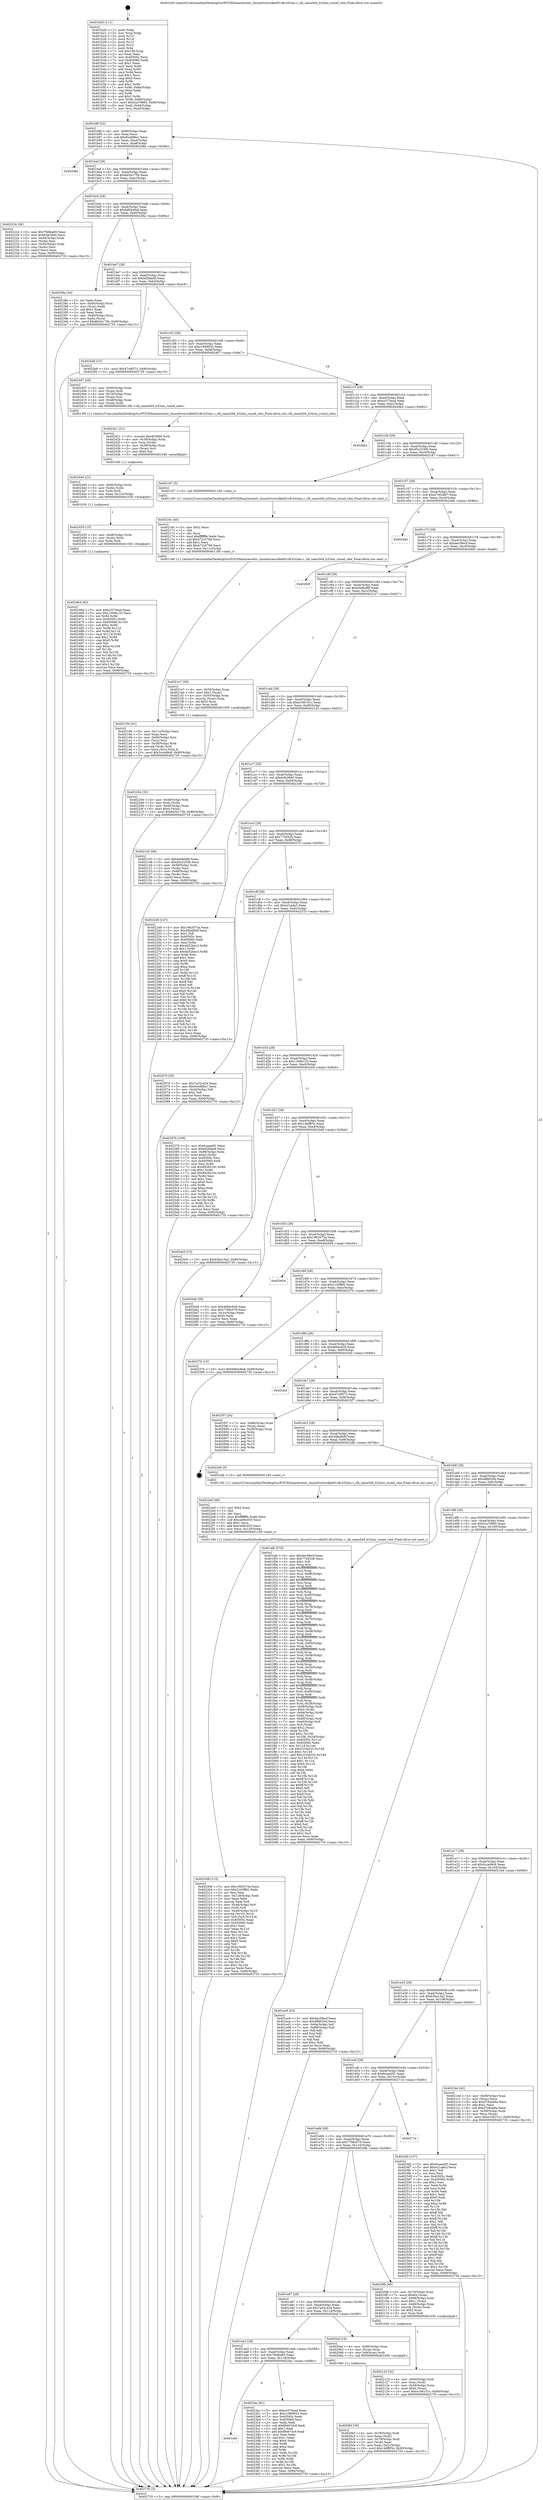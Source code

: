 digraph "0x401b20" {
  label = "0x401b20 (/mnt/c/Users/mathe/Desktop/tcc/POCII/binaries/extr_linuxdriversclkat91clk-h32mx.c_clk_sama5d4_h32mx_round_rate_Final-ollvm.out::main(0))"
  labelloc = "t"
  node[shape=record]

  Entry [label="",width=0.3,height=0.3,shape=circle,fillcolor=black,style=filled]
  "0x401b8f" [label="{
     0x401b8f [32]\l
     | [instrs]\l
     &nbsp;&nbsp;0x401b8f \<+6\>: mov -0x90(%rbp),%eax\l
     &nbsp;&nbsp;0x401b95 \<+2\>: mov %eax,%ecx\l
     &nbsp;&nbsp;0x401b97 \<+6\>: sub $0x8ced88a1,%ecx\l
     &nbsp;&nbsp;0x401b9d \<+6\>: mov %eax,-0xa4(%rbp)\l
     &nbsp;&nbsp;0x401ba3 \<+6\>: mov %ecx,-0xa8(%rbp)\l
     &nbsp;&nbsp;0x401ba9 \<+6\>: je 000000000040208e \<main+0x56e\>\l
  }"]
  "0x40208e" [label="{
     0x40208e\l
  }", style=dashed]
  "0x401baf" [label="{
     0x401baf [28]\l
     | [instrs]\l
     &nbsp;&nbsp;0x401baf \<+5\>: jmp 0000000000401bb4 \<main+0x94\>\l
     &nbsp;&nbsp;0x401bb4 \<+6\>: mov -0xa4(%rbp),%eax\l
     &nbsp;&nbsp;0x401bba \<+5\>: sub $0x8d34175b,%eax\l
     &nbsp;&nbsp;0x401bbf \<+6\>: mov %eax,-0xac(%rbp)\l
     &nbsp;&nbsp;0x401bc5 \<+6\>: je 0000000000402224 \<main+0x704\>\l
  }"]
  Exit [label="",width=0.3,height=0.3,shape=circle,fillcolor=black,style=filled,peripheries=2]
  "0x402224" [label="{
     0x402224 [36]\l
     | [instrs]\l
     &nbsp;&nbsp;0x402224 \<+5\>: mov $0x7f48ba65,%eax\l
     &nbsp;&nbsp;0x402229 \<+5\>: mov $0xfc0e3940,%ecx\l
     &nbsp;&nbsp;0x40222e \<+4\>: mov -0x40(%rbp),%rdx\l
     &nbsp;&nbsp;0x402232 \<+2\>: mov (%rdx),%esi\l
     &nbsp;&nbsp;0x402234 \<+4\>: mov -0x50(%rbp),%rdx\l
     &nbsp;&nbsp;0x402238 \<+2\>: cmp (%rdx),%esi\l
     &nbsp;&nbsp;0x40223a \<+3\>: cmovl %ecx,%eax\l
     &nbsp;&nbsp;0x40223d \<+6\>: mov %eax,-0x90(%rbp)\l
     &nbsp;&nbsp;0x402243 \<+5\>: jmp 0000000000402735 \<main+0xc15\>\l
  }"]
  "0x401bcb" [label="{
     0x401bcb [28]\l
     | [instrs]\l
     &nbsp;&nbsp;0x401bcb \<+5\>: jmp 0000000000401bd0 \<main+0xb0\>\l
     &nbsp;&nbsp;0x401bd0 \<+6\>: mov -0xa4(%rbp),%eax\l
     &nbsp;&nbsp;0x401bd6 \<+5\>: sub $0x9d64c6a8,%eax\l
     &nbsp;&nbsp;0x401bdb \<+6\>: mov %eax,-0xb0(%rbp)\l
     &nbsp;&nbsp;0x401be1 \<+6\>: je 000000000040238a \<main+0x86a\>\l
  }"]
  "0x402464" [label="{
     0x402464 [92]\l
     | [instrs]\l
     &nbsp;&nbsp;0x402464 \<+5\>: mov $0xcc575ead,%eax\l
     &nbsp;&nbsp;0x402469 \<+5\>: mov $0x1306b133,%ecx\l
     &nbsp;&nbsp;0x40246e \<+3\>: xor %r8d,%r8d\l
     &nbsp;&nbsp;0x402471 \<+8\>: mov 0x40505c,%r9d\l
     &nbsp;&nbsp;0x402479 \<+8\>: mov 0x405060,%r10d\l
     &nbsp;&nbsp;0x402481 \<+4\>: sub $0x1,%r8d\l
     &nbsp;&nbsp;0x402485 \<+3\>: mov %r9d,%r11d\l
     &nbsp;&nbsp;0x402488 \<+3\>: add %r8d,%r11d\l
     &nbsp;&nbsp;0x40248b \<+4\>: imul %r11d,%r9d\l
     &nbsp;&nbsp;0x40248f \<+4\>: and $0x1,%r9d\l
     &nbsp;&nbsp;0x402493 \<+4\>: cmp $0x0,%r9d\l
     &nbsp;&nbsp;0x402497 \<+3\>: sete %bl\l
     &nbsp;&nbsp;0x40249a \<+4\>: cmp $0xa,%r10d\l
     &nbsp;&nbsp;0x40249e \<+4\>: setl %r14b\l
     &nbsp;&nbsp;0x4024a2 \<+3\>: mov %bl,%r15b\l
     &nbsp;&nbsp;0x4024a5 \<+3\>: and %r14b,%r15b\l
     &nbsp;&nbsp;0x4024a8 \<+3\>: xor %r14b,%bl\l
     &nbsp;&nbsp;0x4024ab \<+3\>: or %bl,%r15b\l
     &nbsp;&nbsp;0x4024ae \<+4\>: test $0x1,%r15b\l
     &nbsp;&nbsp;0x4024b2 \<+3\>: cmovne %ecx,%eax\l
     &nbsp;&nbsp;0x4024b5 \<+6\>: mov %eax,-0x90(%rbp)\l
     &nbsp;&nbsp;0x4024bb \<+5\>: jmp 0000000000402735 \<main+0xc15\>\l
  }"]
  "0x40238a" [label="{
     0x40238a [34]\l
     | [instrs]\l
     &nbsp;&nbsp;0x40238a \<+2\>: xor %eax,%eax\l
     &nbsp;&nbsp;0x40238c \<+4\>: mov -0x40(%rbp),%rcx\l
     &nbsp;&nbsp;0x402390 \<+2\>: mov (%rcx),%edx\l
     &nbsp;&nbsp;0x402392 \<+3\>: sub $0x1,%eax\l
     &nbsp;&nbsp;0x402395 \<+2\>: sub %eax,%edx\l
     &nbsp;&nbsp;0x402397 \<+4\>: mov -0x40(%rbp),%rcx\l
     &nbsp;&nbsp;0x40239b \<+2\>: mov %edx,(%rcx)\l
     &nbsp;&nbsp;0x40239d \<+10\>: movl $0x8d34175b,-0x90(%rbp)\l
     &nbsp;&nbsp;0x4023a7 \<+5\>: jmp 0000000000402735 \<main+0xc15\>\l
  }"]
  "0x401be7" [label="{
     0x401be7 [28]\l
     | [instrs]\l
     &nbsp;&nbsp;0x401be7 \<+5\>: jmp 0000000000401bec \<main+0xcc\>\l
     &nbsp;&nbsp;0x401bec \<+6\>: mov -0xa4(%rbp),%eax\l
     &nbsp;&nbsp;0x401bf2 \<+5\>: sub $0xbf26abfd,%eax\l
     &nbsp;&nbsp;0x401bf7 \<+6\>: mov %eax,-0xb4(%rbp)\l
     &nbsp;&nbsp;0x401bfd \<+6\>: je 00000000004025e8 \<main+0xac8\>\l
  }"]
  "0x402455" [label="{
     0x402455 [15]\l
     | [instrs]\l
     &nbsp;&nbsp;0x402455 \<+4\>: mov -0x48(%rbp),%rdx\l
     &nbsp;&nbsp;0x402459 \<+3\>: mov (%rdx),%rdx\l
     &nbsp;&nbsp;0x40245c \<+3\>: mov %rdx,%rdi\l
     &nbsp;&nbsp;0x40245f \<+5\>: call 0000000000401030 \<free@plt\>\l
     | [calls]\l
     &nbsp;&nbsp;0x401030 \{1\} (unknown)\l
  }"]
  "0x4025e8" [label="{
     0x4025e8 [15]\l
     | [instrs]\l
     &nbsp;&nbsp;0x4025e8 \<+10\>: movl $0x47c9f373,-0x90(%rbp)\l
     &nbsp;&nbsp;0x4025f2 \<+5\>: jmp 0000000000402735 \<main+0xc15\>\l
  }"]
  "0x401c03" [label="{
     0x401c03 [28]\l
     | [instrs]\l
     &nbsp;&nbsp;0x401c03 \<+5\>: jmp 0000000000401c08 \<main+0xe8\>\l
     &nbsp;&nbsp;0x401c08 \<+6\>: mov -0xa4(%rbp),%eax\l
     &nbsp;&nbsp;0x401c0e \<+5\>: sub $0xc1899932,%eax\l
     &nbsp;&nbsp;0x401c13 \<+6\>: mov %eax,-0xb8(%rbp)\l
     &nbsp;&nbsp;0x401c19 \<+6\>: je 0000000000402407 \<main+0x8e7\>\l
  }"]
  "0x402440" [label="{
     0x402440 [21]\l
     | [instrs]\l
     &nbsp;&nbsp;0x402440 \<+4\>: mov -0x60(%rbp),%rdx\l
     &nbsp;&nbsp;0x402444 \<+3\>: mov (%rdx),%rdx\l
     &nbsp;&nbsp;0x402447 \<+3\>: mov %rdx,%rdi\l
     &nbsp;&nbsp;0x40244a \<+6\>: mov %eax,-0x124(%rbp)\l
     &nbsp;&nbsp;0x402450 \<+5\>: call 0000000000401030 \<free@plt\>\l
     | [calls]\l
     &nbsp;&nbsp;0x401030 \{1\} (unknown)\l
  }"]
  "0x402407" [label="{
     0x402407 [26]\l
     | [instrs]\l
     &nbsp;&nbsp;0x402407 \<+4\>: mov -0x60(%rbp),%rax\l
     &nbsp;&nbsp;0x40240b \<+3\>: mov (%rax),%rdi\l
     &nbsp;&nbsp;0x40240e \<+4\>: mov -0x70(%rbp),%rax\l
     &nbsp;&nbsp;0x402412 \<+3\>: mov (%rax),%rsi\l
     &nbsp;&nbsp;0x402415 \<+4\>: mov -0x48(%rbp),%rax\l
     &nbsp;&nbsp;0x402419 \<+3\>: mov (%rax),%rdx\l
     &nbsp;&nbsp;0x40241c \<+5\>: call 00000000004013f0 \<clk_sama5d4_h32mx_round_rate\>\l
     | [calls]\l
     &nbsp;&nbsp;0x4013f0 \{1\} (/mnt/c/Users/mathe/Desktop/tcc/POCII/binaries/extr_linuxdriversclkat91clk-h32mx.c_clk_sama5d4_h32mx_round_rate_Final-ollvm.out::clk_sama5d4_h32mx_round_rate)\l
  }"]
  "0x401c1f" [label="{
     0x401c1f [28]\l
     | [instrs]\l
     &nbsp;&nbsp;0x401c1f \<+5\>: jmp 0000000000401c24 \<main+0x104\>\l
     &nbsp;&nbsp;0x401c24 \<+6\>: mov -0xa4(%rbp),%eax\l
     &nbsp;&nbsp;0x401c2a \<+5\>: sub $0xcc575ead,%eax\l
     &nbsp;&nbsp;0x401c2f \<+6\>: mov %eax,-0xbc(%rbp)\l
     &nbsp;&nbsp;0x401c35 \<+6\>: je 00000000004026b2 \<main+0xb92\>\l
  }"]
  "0x402421" [label="{
     0x402421 [31]\l
     | [instrs]\l
     &nbsp;&nbsp;0x402421 \<+10\>: movabs $0x4030b6,%rdi\l
     &nbsp;&nbsp;0x40242b \<+4\>: mov -0x38(%rbp),%rdx\l
     &nbsp;&nbsp;0x40242f \<+3\>: mov %rax,(%rdx)\l
     &nbsp;&nbsp;0x402432 \<+4\>: mov -0x38(%rbp),%rax\l
     &nbsp;&nbsp;0x402436 \<+3\>: mov (%rax),%rsi\l
     &nbsp;&nbsp;0x402439 \<+2\>: mov $0x0,%al\l
     &nbsp;&nbsp;0x40243b \<+5\>: call 0000000000401040 \<printf@plt\>\l
     | [calls]\l
     &nbsp;&nbsp;0x401040 \{1\} (unknown)\l
  }"]
  "0x4026b2" [label="{
     0x4026b2\l
  }", style=dashed]
  "0x401c3b" [label="{
     0x401c3b [28]\l
     | [instrs]\l
     &nbsp;&nbsp;0x401c3b \<+5\>: jmp 0000000000401c40 \<main+0x120\>\l
     &nbsp;&nbsp;0x401c40 \<+6\>: mov -0xa4(%rbp),%eax\l
     &nbsp;&nbsp;0x401c46 \<+5\>: sub $0xd5c2230b,%eax\l
     &nbsp;&nbsp;0x401c4b \<+6\>: mov %eax,-0xc0(%rbp)\l
     &nbsp;&nbsp;0x401c51 \<+6\>: je 0000000000402167 \<main+0x647\>\l
  }"]
  "0x401ebf" [label="{
     0x401ebf\l
  }", style=dashed]
  "0x402167" [label="{
     0x402167 [5]\l
     | [instrs]\l
     &nbsp;&nbsp;0x402167 \<+5\>: call 0000000000401160 \<next_i\>\l
     | [calls]\l
     &nbsp;&nbsp;0x401160 \{1\} (/mnt/c/Users/mathe/Desktop/tcc/POCII/binaries/extr_linuxdriversclkat91clk-h32mx.c_clk_sama5d4_h32mx_round_rate_Final-ollvm.out::next_i)\l
  }"]
  "0x401c57" [label="{
     0x401c57 [28]\l
     | [instrs]\l
     &nbsp;&nbsp;0x401c57 \<+5\>: jmp 0000000000401c5c \<main+0x13c\>\l
     &nbsp;&nbsp;0x401c5c \<+6\>: mov -0xa4(%rbp),%eax\l
     &nbsp;&nbsp;0x401c62 \<+5\>: sub $0xd7c63db7,%eax\l
     &nbsp;&nbsp;0x401c67 \<+6\>: mov %eax,-0xc4(%rbp)\l
     &nbsp;&nbsp;0x401c6d \<+6\>: je 00000000004024de \<main+0x9be\>\l
  }"]
  "0x4023ac" [label="{
     0x4023ac [91]\l
     | [instrs]\l
     &nbsp;&nbsp;0x4023ac \<+5\>: mov $0xcc575ead,%eax\l
     &nbsp;&nbsp;0x4023b1 \<+5\>: mov $0xc1899932,%ecx\l
     &nbsp;&nbsp;0x4023b6 \<+7\>: mov 0x40505c,%edx\l
     &nbsp;&nbsp;0x4023bd \<+7\>: mov 0x405060,%esi\l
     &nbsp;&nbsp;0x4023c4 \<+2\>: mov %edx,%edi\l
     &nbsp;&nbsp;0x4023c6 \<+6\>: sub $0xf9497dc9,%edi\l
     &nbsp;&nbsp;0x4023cc \<+3\>: sub $0x1,%edi\l
     &nbsp;&nbsp;0x4023cf \<+6\>: add $0xf9497dc9,%edi\l
     &nbsp;&nbsp;0x4023d5 \<+3\>: imul %edi,%edx\l
     &nbsp;&nbsp;0x4023d8 \<+3\>: and $0x1,%edx\l
     &nbsp;&nbsp;0x4023db \<+3\>: cmp $0x0,%edx\l
     &nbsp;&nbsp;0x4023de \<+4\>: sete %r8b\l
     &nbsp;&nbsp;0x4023e2 \<+3\>: cmp $0xa,%esi\l
     &nbsp;&nbsp;0x4023e5 \<+4\>: setl %r9b\l
     &nbsp;&nbsp;0x4023e9 \<+3\>: mov %r8b,%r10b\l
     &nbsp;&nbsp;0x4023ec \<+3\>: and %r9b,%r10b\l
     &nbsp;&nbsp;0x4023ef \<+3\>: xor %r9b,%r8b\l
     &nbsp;&nbsp;0x4023f2 \<+3\>: or %r8b,%r10b\l
     &nbsp;&nbsp;0x4023f5 \<+4\>: test $0x1,%r10b\l
     &nbsp;&nbsp;0x4023f9 \<+3\>: cmovne %ecx,%eax\l
     &nbsp;&nbsp;0x4023fc \<+6\>: mov %eax,-0x90(%rbp)\l
     &nbsp;&nbsp;0x402402 \<+5\>: jmp 0000000000402735 \<main+0xc15\>\l
  }"]
  "0x4024de" [label="{
     0x4024de\l
  }", style=dashed]
  "0x401c73" [label="{
     0x401c73 [28]\l
     | [instrs]\l
     &nbsp;&nbsp;0x401c73 \<+5\>: jmp 0000000000401c78 \<main+0x158\>\l
     &nbsp;&nbsp;0x401c78 \<+6\>: mov -0xa4(%rbp),%eax\l
     &nbsp;&nbsp;0x401c7e \<+5\>: sub $0xdec58ecf,%eax\l
     &nbsp;&nbsp;0x401c83 \<+6\>: mov %eax,-0xc8(%rbp)\l
     &nbsp;&nbsp;0x401c89 \<+6\>: je 000000000040260f \<main+0xaef\>\l
  }"]
  "0x402308" [label="{
     0x402308 [115]\l
     | [instrs]\l
     &nbsp;&nbsp;0x402308 \<+5\>: mov $0x1962073a,%ecx\l
     &nbsp;&nbsp;0x40230d \<+5\>: mov $0x21d3ffd2,%edx\l
     &nbsp;&nbsp;0x402312 \<+2\>: xor %esi,%esi\l
     &nbsp;&nbsp;0x402314 \<+6\>: mov -0x120(%rbp),%edi\l
     &nbsp;&nbsp;0x40231a \<+3\>: imul %eax,%edi\l
     &nbsp;&nbsp;0x40231d \<+3\>: movslq %edi,%r8\l
     &nbsp;&nbsp;0x402320 \<+4\>: mov -0x48(%rbp),%r9\l
     &nbsp;&nbsp;0x402324 \<+3\>: mov (%r9),%r9\l
     &nbsp;&nbsp;0x402327 \<+4\>: mov -0x40(%rbp),%r10\l
     &nbsp;&nbsp;0x40232b \<+3\>: movslq (%r10),%r10\l
     &nbsp;&nbsp;0x40232e \<+4\>: mov %r8,(%r9,%r10,8)\l
     &nbsp;&nbsp;0x402332 \<+7\>: mov 0x40505c,%eax\l
     &nbsp;&nbsp;0x402339 \<+7\>: mov 0x405060,%edi\l
     &nbsp;&nbsp;0x402340 \<+3\>: sub $0x1,%esi\l
     &nbsp;&nbsp;0x402343 \<+3\>: mov %eax,%r11d\l
     &nbsp;&nbsp;0x402346 \<+3\>: add %esi,%r11d\l
     &nbsp;&nbsp;0x402349 \<+4\>: imul %r11d,%eax\l
     &nbsp;&nbsp;0x40234d \<+3\>: and $0x1,%eax\l
     &nbsp;&nbsp;0x402350 \<+3\>: cmp $0x0,%eax\l
     &nbsp;&nbsp;0x402353 \<+3\>: sete %bl\l
     &nbsp;&nbsp;0x402356 \<+3\>: cmp $0xa,%edi\l
     &nbsp;&nbsp;0x402359 \<+4\>: setl %r14b\l
     &nbsp;&nbsp;0x40235d \<+3\>: mov %bl,%r15b\l
     &nbsp;&nbsp;0x402360 \<+3\>: and %r14b,%r15b\l
     &nbsp;&nbsp;0x402363 \<+3\>: xor %r14b,%bl\l
     &nbsp;&nbsp;0x402366 \<+3\>: or %bl,%r15b\l
     &nbsp;&nbsp;0x402369 \<+4\>: test $0x1,%r15b\l
     &nbsp;&nbsp;0x40236d \<+3\>: cmovne %edx,%ecx\l
     &nbsp;&nbsp;0x402370 \<+6\>: mov %ecx,-0x90(%rbp)\l
     &nbsp;&nbsp;0x402376 \<+5\>: jmp 0000000000402735 \<main+0xc15\>\l
  }"]
  "0x40260f" [label="{
     0x40260f\l
  }", style=dashed]
  "0x401c8f" [label="{
     0x401c8f [28]\l
     | [instrs]\l
     &nbsp;&nbsp;0x401c8f \<+5\>: jmp 0000000000401c94 \<main+0x174\>\l
     &nbsp;&nbsp;0x401c94 \<+6\>: mov -0xa4(%rbp),%eax\l
     &nbsp;&nbsp;0x401c9a \<+5\>: sub $0xe0e8e4f9,%eax\l
     &nbsp;&nbsp;0x401c9f \<+6\>: mov %eax,-0xcc(%rbp)\l
     &nbsp;&nbsp;0x401ca5 \<+6\>: je 00000000004021e7 \<main+0x6c7\>\l
  }"]
  "0x4022e0" [label="{
     0x4022e0 [40]\l
     | [instrs]\l
     &nbsp;&nbsp;0x4022e0 \<+5\>: mov $0x2,%ecx\l
     &nbsp;&nbsp;0x4022e5 \<+1\>: cltd\l
     &nbsp;&nbsp;0x4022e6 \<+2\>: idiv %ecx\l
     &nbsp;&nbsp;0x4022e8 \<+6\>: imul $0xfffffffe,%edx,%ecx\l
     &nbsp;&nbsp;0x4022ee \<+6\>: sub $0xca06c055,%ecx\l
     &nbsp;&nbsp;0x4022f4 \<+3\>: add $0x1,%ecx\l
     &nbsp;&nbsp;0x4022f7 \<+6\>: add $0xca06c055,%ecx\l
     &nbsp;&nbsp;0x4022fd \<+6\>: mov %ecx,-0x120(%rbp)\l
     &nbsp;&nbsp;0x402303 \<+5\>: call 0000000000401160 \<next_i\>\l
     | [calls]\l
     &nbsp;&nbsp;0x401160 \{1\} (/mnt/c/Users/mathe/Desktop/tcc/POCII/binaries/extr_linuxdriversclkat91clk-h32mx.c_clk_sama5d4_h32mx_round_rate_Final-ollvm.out::next_i)\l
  }"]
  "0x4021e7" [label="{
     0x4021e7 [29]\l
     | [instrs]\l
     &nbsp;&nbsp;0x4021e7 \<+4\>: mov -0x50(%rbp),%rax\l
     &nbsp;&nbsp;0x4021eb \<+6\>: movl $0x1,(%rax)\l
     &nbsp;&nbsp;0x4021f1 \<+4\>: mov -0x50(%rbp),%rax\l
     &nbsp;&nbsp;0x4021f5 \<+3\>: movslq (%rax),%rax\l
     &nbsp;&nbsp;0x4021f8 \<+4\>: shl $0x3,%rax\l
     &nbsp;&nbsp;0x4021fc \<+3\>: mov %rax,%rdi\l
     &nbsp;&nbsp;0x4021ff \<+5\>: call 0000000000401050 \<malloc@plt\>\l
     | [calls]\l
     &nbsp;&nbsp;0x401050 \{1\} (unknown)\l
  }"]
  "0x401cab" [label="{
     0x401cab [28]\l
     | [instrs]\l
     &nbsp;&nbsp;0x401cab \<+5\>: jmp 0000000000401cb0 \<main+0x190\>\l
     &nbsp;&nbsp;0x401cb0 \<+6\>: mov -0xa4(%rbp),%eax\l
     &nbsp;&nbsp;0x401cb6 \<+5\>: sub $0xe106151c,%eax\l
     &nbsp;&nbsp;0x401cbb \<+6\>: mov %eax,-0xd0(%rbp)\l
     &nbsp;&nbsp;0x401cc1 \<+6\>: je 0000000000402143 \<main+0x623\>\l
  }"]
  "0x402204" [label="{
     0x402204 [32]\l
     | [instrs]\l
     &nbsp;&nbsp;0x402204 \<+4\>: mov -0x48(%rbp),%rdi\l
     &nbsp;&nbsp;0x402208 \<+3\>: mov %rax,(%rdi)\l
     &nbsp;&nbsp;0x40220b \<+4\>: mov -0x40(%rbp),%rax\l
     &nbsp;&nbsp;0x40220f \<+6\>: movl $0x0,(%rax)\l
     &nbsp;&nbsp;0x402215 \<+10\>: movl $0x8d34175b,-0x90(%rbp)\l
     &nbsp;&nbsp;0x40221f \<+5\>: jmp 0000000000402735 \<main+0xc15\>\l
  }"]
  "0x402143" [label="{
     0x402143 [36]\l
     | [instrs]\l
     &nbsp;&nbsp;0x402143 \<+5\>: mov $0xe0e8e4f9,%eax\l
     &nbsp;&nbsp;0x402148 \<+5\>: mov $0xd5c2230b,%ecx\l
     &nbsp;&nbsp;0x40214d \<+4\>: mov -0x58(%rbp),%rdx\l
     &nbsp;&nbsp;0x402151 \<+2\>: mov (%rdx),%esi\l
     &nbsp;&nbsp;0x402153 \<+4\>: mov -0x68(%rbp),%rdx\l
     &nbsp;&nbsp;0x402157 \<+2\>: cmp (%rdx),%esi\l
     &nbsp;&nbsp;0x402159 \<+3\>: cmovl %ecx,%eax\l
     &nbsp;&nbsp;0x40215c \<+6\>: mov %eax,-0x90(%rbp)\l
     &nbsp;&nbsp;0x402162 \<+5\>: jmp 0000000000402735 \<main+0xc15\>\l
  }"]
  "0x401cc7" [label="{
     0x401cc7 [28]\l
     | [instrs]\l
     &nbsp;&nbsp;0x401cc7 \<+5\>: jmp 0000000000401ccc \<main+0x1ac\>\l
     &nbsp;&nbsp;0x401ccc \<+6\>: mov -0xa4(%rbp),%eax\l
     &nbsp;&nbsp;0x401cd2 \<+5\>: sub $0xfc0e3940,%eax\l
     &nbsp;&nbsp;0x401cd7 \<+6\>: mov %eax,-0xd4(%rbp)\l
     &nbsp;&nbsp;0x401cdd \<+6\>: je 0000000000402248 \<main+0x728\>\l
  }"]
  "0x402194" [label="{
     0x402194 [41]\l
     | [instrs]\l
     &nbsp;&nbsp;0x402194 \<+6\>: mov -0x11c(%rbp),%ecx\l
     &nbsp;&nbsp;0x40219a \<+3\>: imul %eax,%ecx\l
     &nbsp;&nbsp;0x40219d \<+4\>: mov -0x60(%rbp),%rsi\l
     &nbsp;&nbsp;0x4021a1 \<+3\>: mov (%rsi),%rsi\l
     &nbsp;&nbsp;0x4021a4 \<+4\>: mov -0x58(%rbp),%rdi\l
     &nbsp;&nbsp;0x4021a8 \<+3\>: movslq (%rdi),%rdi\l
     &nbsp;&nbsp;0x4021ab \<+3\>: mov %ecx,(%rsi,%rdi,4)\l
     &nbsp;&nbsp;0x4021ae \<+10\>: movl $0x5cce68c8,-0x90(%rbp)\l
     &nbsp;&nbsp;0x4021b8 \<+5\>: jmp 0000000000402735 \<main+0xc15\>\l
  }"]
  "0x402248" [label="{
     0x402248 [147]\l
     | [instrs]\l
     &nbsp;&nbsp;0x402248 \<+5\>: mov $0x1962073a,%eax\l
     &nbsp;&nbsp;0x40224d \<+5\>: mov $0x49bafb5f,%ecx\l
     &nbsp;&nbsp;0x402252 \<+2\>: mov $0x1,%dl\l
     &nbsp;&nbsp;0x402254 \<+7\>: mov 0x40505c,%esi\l
     &nbsp;&nbsp;0x40225b \<+7\>: mov 0x405060,%edi\l
     &nbsp;&nbsp;0x402262 \<+3\>: mov %esi,%r8d\l
     &nbsp;&nbsp;0x402265 \<+7\>: sub $0x4d52bec3,%r8d\l
     &nbsp;&nbsp;0x40226c \<+4\>: sub $0x1,%r8d\l
     &nbsp;&nbsp;0x402270 \<+7\>: add $0x4d52bec3,%r8d\l
     &nbsp;&nbsp;0x402277 \<+4\>: imul %r8d,%esi\l
     &nbsp;&nbsp;0x40227b \<+3\>: and $0x1,%esi\l
     &nbsp;&nbsp;0x40227e \<+3\>: cmp $0x0,%esi\l
     &nbsp;&nbsp;0x402281 \<+4\>: sete %r9b\l
     &nbsp;&nbsp;0x402285 \<+3\>: cmp $0xa,%edi\l
     &nbsp;&nbsp;0x402288 \<+4\>: setl %r10b\l
     &nbsp;&nbsp;0x40228c \<+3\>: mov %r9b,%r11b\l
     &nbsp;&nbsp;0x40228f \<+4\>: xor $0xff,%r11b\l
     &nbsp;&nbsp;0x402293 \<+3\>: mov %r10b,%bl\l
     &nbsp;&nbsp;0x402296 \<+3\>: xor $0xff,%bl\l
     &nbsp;&nbsp;0x402299 \<+3\>: xor $0x0,%dl\l
     &nbsp;&nbsp;0x40229c \<+3\>: mov %r11b,%r14b\l
     &nbsp;&nbsp;0x40229f \<+4\>: and $0x0,%r14b\l
     &nbsp;&nbsp;0x4022a3 \<+3\>: and %dl,%r9b\l
     &nbsp;&nbsp;0x4022a6 \<+3\>: mov %bl,%r15b\l
     &nbsp;&nbsp;0x4022a9 \<+4\>: and $0x0,%r15b\l
     &nbsp;&nbsp;0x4022ad \<+3\>: and %dl,%r10b\l
     &nbsp;&nbsp;0x4022b0 \<+3\>: or %r9b,%r14b\l
     &nbsp;&nbsp;0x4022b3 \<+3\>: or %r10b,%r15b\l
     &nbsp;&nbsp;0x4022b6 \<+3\>: xor %r15b,%r14b\l
     &nbsp;&nbsp;0x4022b9 \<+3\>: or %bl,%r11b\l
     &nbsp;&nbsp;0x4022bc \<+4\>: xor $0xff,%r11b\l
     &nbsp;&nbsp;0x4022c0 \<+3\>: or $0x0,%dl\l
     &nbsp;&nbsp;0x4022c3 \<+3\>: and %dl,%r11b\l
     &nbsp;&nbsp;0x4022c6 \<+3\>: or %r11b,%r14b\l
     &nbsp;&nbsp;0x4022c9 \<+4\>: test $0x1,%r14b\l
     &nbsp;&nbsp;0x4022cd \<+3\>: cmovne %ecx,%eax\l
     &nbsp;&nbsp;0x4022d0 \<+6\>: mov %eax,-0x90(%rbp)\l
     &nbsp;&nbsp;0x4022d6 \<+5\>: jmp 0000000000402735 \<main+0xc15\>\l
  }"]
  "0x401ce3" [label="{
     0x401ce3 [28]\l
     | [instrs]\l
     &nbsp;&nbsp;0x401ce3 \<+5\>: jmp 0000000000401ce8 \<main+0x1c8\>\l
     &nbsp;&nbsp;0x401ce8 \<+6\>: mov -0xa4(%rbp),%eax\l
     &nbsp;&nbsp;0x401cee \<+5\>: sub $0x7726528,%eax\l
     &nbsp;&nbsp;0x401cf3 \<+6\>: mov %eax,-0xd8(%rbp)\l
     &nbsp;&nbsp;0x401cf9 \<+6\>: je 0000000000402070 \<main+0x550\>\l
  }"]
  "0x40216c" [label="{
     0x40216c [40]\l
     | [instrs]\l
     &nbsp;&nbsp;0x40216c \<+5\>: mov $0x2,%ecx\l
     &nbsp;&nbsp;0x402171 \<+1\>: cltd\l
     &nbsp;&nbsp;0x402172 \<+2\>: idiv %ecx\l
     &nbsp;&nbsp;0x402174 \<+6\>: imul $0xfffffffe,%edx,%ecx\l
     &nbsp;&nbsp;0x40217a \<+6\>: sub $0xb72c0789,%ecx\l
     &nbsp;&nbsp;0x402180 \<+3\>: add $0x1,%ecx\l
     &nbsp;&nbsp;0x402183 \<+6\>: add $0xb72c0789,%ecx\l
     &nbsp;&nbsp;0x402189 \<+6\>: mov %ecx,-0x11c(%rbp)\l
     &nbsp;&nbsp;0x40218f \<+5\>: call 0000000000401160 \<next_i\>\l
     | [calls]\l
     &nbsp;&nbsp;0x401160 \{1\} (/mnt/c/Users/mathe/Desktop/tcc/POCII/binaries/extr_linuxdriversclkat91clk-h32mx.c_clk_sama5d4_h32mx_round_rate_Final-ollvm.out::next_i)\l
  }"]
  "0x402070" [label="{
     0x402070 [30]\l
     | [instrs]\l
     &nbsp;&nbsp;0x402070 \<+5\>: mov $0x7a32c424,%eax\l
     &nbsp;&nbsp;0x402075 \<+5\>: mov $0x8ced88a1,%ecx\l
     &nbsp;&nbsp;0x40207a \<+3\>: mov -0x2d(%rbp),%dl\l
     &nbsp;&nbsp;0x40207d \<+3\>: test $0x1,%dl\l
     &nbsp;&nbsp;0x402080 \<+3\>: cmovne %ecx,%eax\l
     &nbsp;&nbsp;0x402083 \<+6\>: mov %eax,-0x90(%rbp)\l
     &nbsp;&nbsp;0x402089 \<+5\>: jmp 0000000000402735 \<main+0xc15\>\l
  }"]
  "0x401cff" [label="{
     0x401cff [28]\l
     | [instrs]\l
     &nbsp;&nbsp;0x401cff \<+5\>: jmp 0000000000401d04 \<main+0x1e4\>\l
     &nbsp;&nbsp;0x401d04 \<+6\>: mov -0xa4(%rbp),%eax\l
     &nbsp;&nbsp;0x401d0a \<+5\>: sub $0xe21ada3,%eax\l
     &nbsp;&nbsp;0x401d0f \<+6\>: mov %eax,-0xdc(%rbp)\l
     &nbsp;&nbsp;0x401d15 \<+6\>: je 000000000040257b \<main+0xa5b\>\l
  }"]
  "0x402123" [label="{
     0x402123 [32]\l
     | [instrs]\l
     &nbsp;&nbsp;0x402123 \<+4\>: mov -0x60(%rbp),%rdi\l
     &nbsp;&nbsp;0x402127 \<+3\>: mov %rax,(%rdi)\l
     &nbsp;&nbsp;0x40212a \<+4\>: mov -0x58(%rbp),%rax\l
     &nbsp;&nbsp;0x40212e \<+6\>: movl $0x0,(%rax)\l
     &nbsp;&nbsp;0x402134 \<+10\>: movl $0xe106151c,-0x90(%rbp)\l
     &nbsp;&nbsp;0x40213e \<+5\>: jmp 0000000000402735 \<main+0xc15\>\l
  }"]
  "0x40257b" [label="{
     0x40257b [109]\l
     | [instrs]\l
     &nbsp;&nbsp;0x40257b \<+5\>: mov $0x6caea0f1,%eax\l
     &nbsp;&nbsp;0x402580 \<+5\>: mov $0xbf26abfd,%ecx\l
     &nbsp;&nbsp;0x402585 \<+7\>: mov -0x88(%rbp),%rdx\l
     &nbsp;&nbsp;0x40258c \<+6\>: movl $0x0,(%rdx)\l
     &nbsp;&nbsp;0x402592 \<+7\>: mov 0x40505c,%esi\l
     &nbsp;&nbsp;0x402599 \<+7\>: mov 0x405060,%edi\l
     &nbsp;&nbsp;0x4025a0 \<+3\>: mov %esi,%r8d\l
     &nbsp;&nbsp;0x4025a3 \<+7\>: sub $0x8928216c,%r8d\l
     &nbsp;&nbsp;0x4025aa \<+4\>: sub $0x1,%r8d\l
     &nbsp;&nbsp;0x4025ae \<+7\>: add $0x8928216c,%r8d\l
     &nbsp;&nbsp;0x4025b5 \<+4\>: imul %r8d,%esi\l
     &nbsp;&nbsp;0x4025b9 \<+3\>: and $0x1,%esi\l
     &nbsp;&nbsp;0x4025bc \<+3\>: cmp $0x0,%esi\l
     &nbsp;&nbsp;0x4025bf \<+4\>: sete %r9b\l
     &nbsp;&nbsp;0x4025c3 \<+3\>: cmp $0xa,%edi\l
     &nbsp;&nbsp;0x4025c6 \<+4\>: setl %r10b\l
     &nbsp;&nbsp;0x4025ca \<+3\>: mov %r9b,%r11b\l
     &nbsp;&nbsp;0x4025cd \<+3\>: and %r10b,%r11b\l
     &nbsp;&nbsp;0x4025d0 \<+3\>: xor %r10b,%r9b\l
     &nbsp;&nbsp;0x4025d3 \<+3\>: or %r9b,%r11b\l
     &nbsp;&nbsp;0x4025d6 \<+4\>: test $0x1,%r11b\l
     &nbsp;&nbsp;0x4025da \<+3\>: cmovne %ecx,%eax\l
     &nbsp;&nbsp;0x4025dd \<+6\>: mov %eax,-0x90(%rbp)\l
     &nbsp;&nbsp;0x4025e3 \<+5\>: jmp 0000000000402735 \<main+0xc15\>\l
  }"]
  "0x401d1b" [label="{
     0x401d1b [28]\l
     | [instrs]\l
     &nbsp;&nbsp;0x401d1b \<+5\>: jmp 0000000000401d20 \<main+0x200\>\l
     &nbsp;&nbsp;0x401d20 \<+6\>: mov -0xa4(%rbp),%eax\l
     &nbsp;&nbsp;0x401d26 \<+5\>: sub $0x1306b133,%eax\l
     &nbsp;&nbsp;0x401d2b \<+6\>: mov %eax,-0xe0(%rbp)\l
     &nbsp;&nbsp;0x401d31 \<+6\>: je 00000000004024c0 \<main+0x9a0\>\l
  }"]
  "0x4020bf" [label="{
     0x4020bf [30]\l
     | [instrs]\l
     &nbsp;&nbsp;0x4020bf \<+4\>: mov -0x78(%rbp),%rdi\l
     &nbsp;&nbsp;0x4020c3 \<+2\>: mov %eax,(%rdi)\l
     &nbsp;&nbsp;0x4020c5 \<+4\>: mov -0x78(%rbp),%rdi\l
     &nbsp;&nbsp;0x4020c9 \<+2\>: mov (%rdi),%eax\l
     &nbsp;&nbsp;0x4020cb \<+3\>: mov %eax,-0x2c(%rbp)\l
     &nbsp;&nbsp;0x4020ce \<+10\>: movl $0x146ff05c,-0x90(%rbp)\l
     &nbsp;&nbsp;0x4020d8 \<+5\>: jmp 0000000000402735 \<main+0xc15\>\l
  }"]
  "0x4024c0" [label="{
     0x4024c0 [15]\l
     | [instrs]\l
     &nbsp;&nbsp;0x4024c0 \<+10\>: movl $0x63be15a2,-0x90(%rbp)\l
     &nbsp;&nbsp;0x4024ca \<+5\>: jmp 0000000000402735 \<main+0xc15\>\l
  }"]
  "0x401d37" [label="{
     0x401d37 [28]\l
     | [instrs]\l
     &nbsp;&nbsp;0x401d37 \<+5\>: jmp 0000000000401d3c \<main+0x21c\>\l
     &nbsp;&nbsp;0x401d3c \<+6\>: mov -0xa4(%rbp),%eax\l
     &nbsp;&nbsp;0x401d42 \<+5\>: sub $0x146ff05c,%eax\l
     &nbsp;&nbsp;0x401d47 \<+6\>: mov %eax,-0xe4(%rbp)\l
     &nbsp;&nbsp;0x401d4d \<+6\>: je 00000000004020dd \<main+0x5bd\>\l
  }"]
  "0x401ea3" [label="{
     0x401ea3 [28]\l
     | [instrs]\l
     &nbsp;&nbsp;0x401ea3 \<+5\>: jmp 0000000000401ea8 \<main+0x388\>\l
     &nbsp;&nbsp;0x401ea8 \<+6\>: mov -0xa4(%rbp),%eax\l
     &nbsp;&nbsp;0x401eae \<+5\>: sub $0x7f48ba65,%eax\l
     &nbsp;&nbsp;0x401eb3 \<+6\>: mov %eax,-0x118(%rbp)\l
     &nbsp;&nbsp;0x401eb9 \<+6\>: je 00000000004023ac \<main+0x88c\>\l
  }"]
  "0x4020dd" [label="{
     0x4020dd [30]\l
     | [instrs]\l
     &nbsp;&nbsp;0x4020dd \<+5\>: mov $0x4694c6c8,%eax\l
     &nbsp;&nbsp;0x4020e2 \<+5\>: mov $0x7798c079,%ecx\l
     &nbsp;&nbsp;0x4020e7 \<+3\>: mov -0x2c(%rbp),%edx\l
     &nbsp;&nbsp;0x4020ea \<+3\>: cmp $0x0,%edx\l
     &nbsp;&nbsp;0x4020ed \<+3\>: cmove %ecx,%eax\l
     &nbsp;&nbsp;0x4020f0 \<+6\>: mov %eax,-0x90(%rbp)\l
     &nbsp;&nbsp;0x4020f6 \<+5\>: jmp 0000000000402735 \<main+0xc15\>\l
  }"]
  "0x401d53" [label="{
     0x401d53 [28]\l
     | [instrs]\l
     &nbsp;&nbsp;0x401d53 \<+5\>: jmp 0000000000401d58 \<main+0x238\>\l
     &nbsp;&nbsp;0x401d58 \<+6\>: mov -0xa4(%rbp),%eax\l
     &nbsp;&nbsp;0x401d5e \<+5\>: sub $0x1962073a,%eax\l
     &nbsp;&nbsp;0x401d63 \<+6\>: mov %eax,-0xe8(%rbp)\l
     &nbsp;&nbsp;0x401d69 \<+6\>: je 0000000000402654 \<main+0xb34\>\l
  }"]
  "0x4020af" [label="{
     0x4020af [16]\l
     | [instrs]\l
     &nbsp;&nbsp;0x4020af \<+4\>: mov -0x80(%rbp),%rax\l
     &nbsp;&nbsp;0x4020b3 \<+3\>: mov (%rax),%rax\l
     &nbsp;&nbsp;0x4020b6 \<+4\>: mov 0x8(%rax),%rdi\l
     &nbsp;&nbsp;0x4020ba \<+5\>: call 0000000000401060 \<atoi@plt\>\l
     | [calls]\l
     &nbsp;&nbsp;0x401060 \{1\} (unknown)\l
  }"]
  "0x402654" [label="{
     0x402654\l
  }", style=dashed]
  "0x401d6f" [label="{
     0x401d6f [28]\l
     | [instrs]\l
     &nbsp;&nbsp;0x401d6f \<+5\>: jmp 0000000000401d74 \<main+0x254\>\l
     &nbsp;&nbsp;0x401d74 \<+6\>: mov -0xa4(%rbp),%eax\l
     &nbsp;&nbsp;0x401d7a \<+5\>: sub $0x21d3ffd2,%eax\l
     &nbsp;&nbsp;0x401d7f \<+6\>: mov %eax,-0xec(%rbp)\l
     &nbsp;&nbsp;0x401d85 \<+6\>: je 000000000040237b \<main+0x85b\>\l
  }"]
  "0x401e87" [label="{
     0x401e87 [28]\l
     | [instrs]\l
     &nbsp;&nbsp;0x401e87 \<+5\>: jmp 0000000000401e8c \<main+0x36c\>\l
     &nbsp;&nbsp;0x401e8c \<+6\>: mov -0xa4(%rbp),%eax\l
     &nbsp;&nbsp;0x401e92 \<+5\>: sub $0x7a32c424,%eax\l
     &nbsp;&nbsp;0x401e97 \<+6\>: mov %eax,-0x114(%rbp)\l
     &nbsp;&nbsp;0x401e9d \<+6\>: je 00000000004020af \<main+0x58f\>\l
  }"]
  "0x40237b" [label="{
     0x40237b [15]\l
     | [instrs]\l
     &nbsp;&nbsp;0x40237b \<+10\>: movl $0x9d64c6a8,-0x90(%rbp)\l
     &nbsp;&nbsp;0x402385 \<+5\>: jmp 0000000000402735 \<main+0xc15\>\l
  }"]
  "0x401d8b" [label="{
     0x401d8b [28]\l
     | [instrs]\l
     &nbsp;&nbsp;0x401d8b \<+5\>: jmp 0000000000401d90 \<main+0x270\>\l
     &nbsp;&nbsp;0x401d90 \<+6\>: mov -0xa4(%rbp),%eax\l
     &nbsp;&nbsp;0x401d96 \<+5\>: sub $0x4694c6c8,%eax\l
     &nbsp;&nbsp;0x401d9b \<+6\>: mov %eax,-0xf0(%rbp)\l
     &nbsp;&nbsp;0x401da1 \<+6\>: je 00000000004024cf \<main+0x9af\>\l
  }"]
  "0x4020fb" [label="{
     0x4020fb [40]\l
     | [instrs]\l
     &nbsp;&nbsp;0x4020fb \<+4\>: mov -0x70(%rbp),%rax\l
     &nbsp;&nbsp;0x4020ff \<+7\>: movq $0x64,(%rax)\l
     &nbsp;&nbsp;0x402106 \<+4\>: mov -0x68(%rbp),%rax\l
     &nbsp;&nbsp;0x40210a \<+6\>: movl $0x1,(%rax)\l
     &nbsp;&nbsp;0x402110 \<+4\>: mov -0x68(%rbp),%rax\l
     &nbsp;&nbsp;0x402114 \<+3\>: movslq (%rax),%rax\l
     &nbsp;&nbsp;0x402117 \<+4\>: shl $0x2,%rax\l
     &nbsp;&nbsp;0x40211b \<+3\>: mov %rax,%rdi\l
     &nbsp;&nbsp;0x40211e \<+5\>: call 0000000000401050 \<malloc@plt\>\l
     | [calls]\l
     &nbsp;&nbsp;0x401050 \{1\} (unknown)\l
  }"]
  "0x4024cf" [label="{
     0x4024cf\l
  }", style=dashed]
  "0x401da7" [label="{
     0x401da7 [28]\l
     | [instrs]\l
     &nbsp;&nbsp;0x401da7 \<+5\>: jmp 0000000000401dac \<main+0x28c\>\l
     &nbsp;&nbsp;0x401dac \<+6\>: mov -0xa4(%rbp),%eax\l
     &nbsp;&nbsp;0x401db2 \<+5\>: sub $0x47c9f373,%eax\l
     &nbsp;&nbsp;0x401db7 \<+6\>: mov %eax,-0xf4(%rbp)\l
     &nbsp;&nbsp;0x401dbd \<+6\>: je 00000000004025f7 \<main+0xad7\>\l
  }"]
  "0x401e6b" [label="{
     0x401e6b [28]\l
     | [instrs]\l
     &nbsp;&nbsp;0x401e6b \<+5\>: jmp 0000000000401e70 \<main+0x350\>\l
     &nbsp;&nbsp;0x401e70 \<+6\>: mov -0xa4(%rbp),%eax\l
     &nbsp;&nbsp;0x401e76 \<+5\>: sub $0x7798c079,%eax\l
     &nbsp;&nbsp;0x401e7b \<+6\>: mov %eax,-0x110(%rbp)\l
     &nbsp;&nbsp;0x401e81 \<+6\>: je 00000000004020fb \<main+0x5db\>\l
  }"]
  "0x4025f7" [label="{
     0x4025f7 [24]\l
     | [instrs]\l
     &nbsp;&nbsp;0x4025f7 \<+7\>: mov -0x88(%rbp),%rax\l
     &nbsp;&nbsp;0x4025fe \<+2\>: mov (%rax),%eax\l
     &nbsp;&nbsp;0x402600 \<+4\>: lea -0x28(%rbp),%rsp\l
     &nbsp;&nbsp;0x402604 \<+1\>: pop %rbx\l
     &nbsp;&nbsp;0x402605 \<+2\>: pop %r12\l
     &nbsp;&nbsp;0x402607 \<+2\>: pop %r13\l
     &nbsp;&nbsp;0x402609 \<+2\>: pop %r14\l
     &nbsp;&nbsp;0x40260b \<+2\>: pop %r15\l
     &nbsp;&nbsp;0x40260d \<+1\>: pop %rbp\l
     &nbsp;&nbsp;0x40260e \<+1\>: ret\l
  }"]
  "0x401dc3" [label="{
     0x401dc3 [28]\l
     | [instrs]\l
     &nbsp;&nbsp;0x401dc3 \<+5\>: jmp 0000000000401dc8 \<main+0x2a8\>\l
     &nbsp;&nbsp;0x401dc8 \<+6\>: mov -0xa4(%rbp),%eax\l
     &nbsp;&nbsp;0x401dce \<+5\>: sub $0x49bafb5f,%eax\l
     &nbsp;&nbsp;0x401dd3 \<+6\>: mov %eax,-0xf8(%rbp)\l
     &nbsp;&nbsp;0x401dd9 \<+6\>: je 00000000004022db \<main+0x7bb\>\l
  }"]
  "0x40271e" [label="{
     0x40271e\l
  }", style=dashed]
  "0x4022db" [label="{
     0x4022db [5]\l
     | [instrs]\l
     &nbsp;&nbsp;0x4022db \<+5\>: call 0000000000401160 \<next_i\>\l
     | [calls]\l
     &nbsp;&nbsp;0x401160 \{1\} (/mnt/c/Users/mathe/Desktop/tcc/POCII/binaries/extr_linuxdriversclkat91clk-h32mx.c_clk_sama5d4_h32mx_round_rate_Final-ollvm.out::next_i)\l
  }"]
  "0x401ddf" [label="{
     0x401ddf [28]\l
     | [instrs]\l
     &nbsp;&nbsp;0x401ddf \<+5\>: jmp 0000000000401de4 \<main+0x2c4\>\l
     &nbsp;&nbsp;0x401de4 \<+6\>: mov -0xa4(%rbp),%eax\l
     &nbsp;&nbsp;0x401dea \<+5\>: sub $0x4ffd0294,%eax\l
     &nbsp;&nbsp;0x401def \<+6\>: mov %eax,-0xfc(%rbp)\l
     &nbsp;&nbsp;0x401df5 \<+6\>: je 0000000000401efe \<main+0x3de\>\l
  }"]
  "0x401e4f" [label="{
     0x401e4f [28]\l
     | [instrs]\l
     &nbsp;&nbsp;0x401e4f \<+5\>: jmp 0000000000401e54 \<main+0x334\>\l
     &nbsp;&nbsp;0x401e54 \<+6\>: mov -0xa4(%rbp),%eax\l
     &nbsp;&nbsp;0x401e5a \<+5\>: sub $0x6caea0f1,%eax\l
     &nbsp;&nbsp;0x401e5f \<+6\>: mov %eax,-0x10c(%rbp)\l
     &nbsp;&nbsp;0x401e65 \<+6\>: je 000000000040271e \<main+0xbfe\>\l
  }"]
  "0x401efe" [label="{
     0x401efe [370]\l
     | [instrs]\l
     &nbsp;&nbsp;0x401efe \<+5\>: mov $0xdec58ecf,%eax\l
     &nbsp;&nbsp;0x401f03 \<+5\>: mov $0x7726528,%ecx\l
     &nbsp;&nbsp;0x401f08 \<+2\>: mov $0x1,%dl\l
     &nbsp;&nbsp;0x401f0a \<+3\>: mov %rsp,%rsi\l
     &nbsp;&nbsp;0x401f0d \<+4\>: add $0xfffffffffffffff0,%rsi\l
     &nbsp;&nbsp;0x401f11 \<+3\>: mov %rsi,%rsp\l
     &nbsp;&nbsp;0x401f14 \<+7\>: mov %rsi,-0x88(%rbp)\l
     &nbsp;&nbsp;0x401f1b \<+3\>: mov %rsp,%rsi\l
     &nbsp;&nbsp;0x401f1e \<+4\>: add $0xfffffffffffffff0,%rsi\l
     &nbsp;&nbsp;0x401f22 \<+3\>: mov %rsi,%rsp\l
     &nbsp;&nbsp;0x401f25 \<+3\>: mov %rsp,%rdi\l
     &nbsp;&nbsp;0x401f28 \<+4\>: add $0xfffffffffffffff0,%rdi\l
     &nbsp;&nbsp;0x401f2c \<+3\>: mov %rdi,%rsp\l
     &nbsp;&nbsp;0x401f2f \<+4\>: mov %rdi,-0x80(%rbp)\l
     &nbsp;&nbsp;0x401f33 \<+3\>: mov %rsp,%rdi\l
     &nbsp;&nbsp;0x401f36 \<+4\>: add $0xfffffffffffffff0,%rdi\l
     &nbsp;&nbsp;0x401f3a \<+3\>: mov %rdi,%rsp\l
     &nbsp;&nbsp;0x401f3d \<+4\>: mov %rdi,-0x78(%rbp)\l
     &nbsp;&nbsp;0x401f41 \<+3\>: mov %rsp,%rdi\l
     &nbsp;&nbsp;0x401f44 \<+4\>: add $0xfffffffffffffff0,%rdi\l
     &nbsp;&nbsp;0x401f48 \<+3\>: mov %rdi,%rsp\l
     &nbsp;&nbsp;0x401f4b \<+4\>: mov %rdi,-0x70(%rbp)\l
     &nbsp;&nbsp;0x401f4f \<+3\>: mov %rsp,%rdi\l
     &nbsp;&nbsp;0x401f52 \<+4\>: add $0xfffffffffffffff0,%rdi\l
     &nbsp;&nbsp;0x401f56 \<+3\>: mov %rdi,%rsp\l
     &nbsp;&nbsp;0x401f59 \<+4\>: mov %rdi,-0x68(%rbp)\l
     &nbsp;&nbsp;0x401f5d \<+3\>: mov %rsp,%rdi\l
     &nbsp;&nbsp;0x401f60 \<+4\>: add $0xfffffffffffffff0,%rdi\l
     &nbsp;&nbsp;0x401f64 \<+3\>: mov %rdi,%rsp\l
     &nbsp;&nbsp;0x401f67 \<+4\>: mov %rdi,-0x60(%rbp)\l
     &nbsp;&nbsp;0x401f6b \<+3\>: mov %rsp,%rdi\l
     &nbsp;&nbsp;0x401f6e \<+4\>: add $0xfffffffffffffff0,%rdi\l
     &nbsp;&nbsp;0x401f72 \<+3\>: mov %rdi,%rsp\l
     &nbsp;&nbsp;0x401f75 \<+4\>: mov %rdi,-0x58(%rbp)\l
     &nbsp;&nbsp;0x401f79 \<+3\>: mov %rsp,%rdi\l
     &nbsp;&nbsp;0x401f7c \<+4\>: add $0xfffffffffffffff0,%rdi\l
     &nbsp;&nbsp;0x401f80 \<+3\>: mov %rdi,%rsp\l
     &nbsp;&nbsp;0x401f83 \<+4\>: mov %rdi,-0x50(%rbp)\l
     &nbsp;&nbsp;0x401f87 \<+3\>: mov %rsp,%rdi\l
     &nbsp;&nbsp;0x401f8a \<+4\>: add $0xfffffffffffffff0,%rdi\l
     &nbsp;&nbsp;0x401f8e \<+3\>: mov %rdi,%rsp\l
     &nbsp;&nbsp;0x401f91 \<+4\>: mov %rdi,-0x48(%rbp)\l
     &nbsp;&nbsp;0x401f95 \<+3\>: mov %rsp,%rdi\l
     &nbsp;&nbsp;0x401f98 \<+4\>: add $0xfffffffffffffff0,%rdi\l
     &nbsp;&nbsp;0x401f9c \<+3\>: mov %rdi,%rsp\l
     &nbsp;&nbsp;0x401f9f \<+4\>: mov %rdi,-0x40(%rbp)\l
     &nbsp;&nbsp;0x401fa3 \<+3\>: mov %rsp,%rdi\l
     &nbsp;&nbsp;0x401fa6 \<+4\>: add $0xfffffffffffffff0,%rdi\l
     &nbsp;&nbsp;0x401faa \<+3\>: mov %rdi,%rsp\l
     &nbsp;&nbsp;0x401fad \<+4\>: mov %rdi,-0x38(%rbp)\l
     &nbsp;&nbsp;0x401fb1 \<+7\>: mov -0x88(%rbp),%rdi\l
     &nbsp;&nbsp;0x401fb8 \<+6\>: movl $0x0,(%rdi)\l
     &nbsp;&nbsp;0x401fbe \<+7\>: mov -0x94(%rbp),%r8d\l
     &nbsp;&nbsp;0x401fc5 \<+3\>: mov %r8d,(%rsi)\l
     &nbsp;&nbsp;0x401fc8 \<+4\>: mov -0x80(%rbp),%rdi\l
     &nbsp;&nbsp;0x401fcc \<+7\>: mov -0xa0(%rbp),%r9\l
     &nbsp;&nbsp;0x401fd3 \<+3\>: mov %r9,(%rdi)\l
     &nbsp;&nbsp;0x401fd6 \<+3\>: cmpl $0x2,(%rsi)\l
     &nbsp;&nbsp;0x401fd9 \<+4\>: setne %r10b\l
     &nbsp;&nbsp;0x401fdd \<+4\>: and $0x1,%r10b\l
     &nbsp;&nbsp;0x401fe1 \<+4\>: mov %r10b,-0x2d(%rbp)\l
     &nbsp;&nbsp;0x401fe5 \<+8\>: mov 0x40505c,%r11d\l
     &nbsp;&nbsp;0x401fed \<+7\>: mov 0x405060,%ebx\l
     &nbsp;&nbsp;0x401ff4 \<+3\>: mov %r11d,%r14d\l
     &nbsp;&nbsp;0x401ff7 \<+7\>: sub $0x231fd223,%r14d\l
     &nbsp;&nbsp;0x401ffe \<+4\>: sub $0x1,%r14d\l
     &nbsp;&nbsp;0x402002 \<+7\>: add $0x231fd223,%r14d\l
     &nbsp;&nbsp;0x402009 \<+4\>: imul %r14d,%r11d\l
     &nbsp;&nbsp;0x40200d \<+4\>: and $0x1,%r11d\l
     &nbsp;&nbsp;0x402011 \<+4\>: cmp $0x0,%r11d\l
     &nbsp;&nbsp;0x402015 \<+4\>: sete %r10b\l
     &nbsp;&nbsp;0x402019 \<+3\>: cmp $0xa,%ebx\l
     &nbsp;&nbsp;0x40201c \<+4\>: setl %r15b\l
     &nbsp;&nbsp;0x402020 \<+3\>: mov %r10b,%r12b\l
     &nbsp;&nbsp;0x402023 \<+4\>: xor $0xff,%r12b\l
     &nbsp;&nbsp;0x402027 \<+3\>: mov %r15b,%r13b\l
     &nbsp;&nbsp;0x40202a \<+4\>: xor $0xff,%r13b\l
     &nbsp;&nbsp;0x40202e \<+3\>: xor $0x0,%dl\l
     &nbsp;&nbsp;0x402031 \<+3\>: mov %r12b,%sil\l
     &nbsp;&nbsp;0x402034 \<+4\>: and $0x0,%sil\l
     &nbsp;&nbsp;0x402038 \<+3\>: and %dl,%r10b\l
     &nbsp;&nbsp;0x40203b \<+3\>: mov %r13b,%dil\l
     &nbsp;&nbsp;0x40203e \<+4\>: and $0x0,%dil\l
     &nbsp;&nbsp;0x402042 \<+3\>: and %dl,%r15b\l
     &nbsp;&nbsp;0x402045 \<+3\>: or %r10b,%sil\l
     &nbsp;&nbsp;0x402048 \<+3\>: or %r15b,%dil\l
     &nbsp;&nbsp;0x40204b \<+3\>: xor %dil,%sil\l
     &nbsp;&nbsp;0x40204e \<+3\>: or %r13b,%r12b\l
     &nbsp;&nbsp;0x402051 \<+4\>: xor $0xff,%r12b\l
     &nbsp;&nbsp;0x402055 \<+3\>: or $0x0,%dl\l
     &nbsp;&nbsp;0x402058 \<+3\>: and %dl,%r12b\l
     &nbsp;&nbsp;0x40205b \<+3\>: or %r12b,%sil\l
     &nbsp;&nbsp;0x40205e \<+4\>: test $0x1,%sil\l
     &nbsp;&nbsp;0x402062 \<+3\>: cmovne %ecx,%eax\l
     &nbsp;&nbsp;0x402065 \<+6\>: mov %eax,-0x90(%rbp)\l
     &nbsp;&nbsp;0x40206b \<+5\>: jmp 0000000000402735 \<main+0xc15\>\l
  }"]
  "0x401dfb" [label="{
     0x401dfb [28]\l
     | [instrs]\l
     &nbsp;&nbsp;0x401dfb \<+5\>: jmp 0000000000401e00 \<main+0x2e0\>\l
     &nbsp;&nbsp;0x401e00 \<+6\>: mov -0xa4(%rbp),%eax\l
     &nbsp;&nbsp;0x401e06 \<+5\>: sub $0x5ca70865,%eax\l
     &nbsp;&nbsp;0x401e0b \<+6\>: mov %eax,-0x100(%rbp)\l
     &nbsp;&nbsp;0x401e11 \<+6\>: je 0000000000401ec9 \<main+0x3a9\>\l
  }"]
  "0x4024f2" [label="{
     0x4024f2 [137]\l
     | [instrs]\l
     &nbsp;&nbsp;0x4024f2 \<+5\>: mov $0x6caea0f1,%eax\l
     &nbsp;&nbsp;0x4024f7 \<+5\>: mov $0xe21ada3,%ecx\l
     &nbsp;&nbsp;0x4024fc \<+2\>: mov $0x1,%dl\l
     &nbsp;&nbsp;0x4024fe \<+2\>: xor %esi,%esi\l
     &nbsp;&nbsp;0x402500 \<+7\>: mov 0x40505c,%edi\l
     &nbsp;&nbsp;0x402507 \<+8\>: mov 0x405060,%r8d\l
     &nbsp;&nbsp;0x40250f \<+3\>: sub $0x1,%esi\l
     &nbsp;&nbsp;0x402512 \<+3\>: mov %edi,%r9d\l
     &nbsp;&nbsp;0x402515 \<+3\>: add %esi,%r9d\l
     &nbsp;&nbsp;0x402518 \<+4\>: imul %r9d,%edi\l
     &nbsp;&nbsp;0x40251c \<+3\>: and $0x1,%edi\l
     &nbsp;&nbsp;0x40251f \<+3\>: cmp $0x0,%edi\l
     &nbsp;&nbsp;0x402522 \<+4\>: sete %r10b\l
     &nbsp;&nbsp;0x402526 \<+4\>: cmp $0xa,%r8d\l
     &nbsp;&nbsp;0x40252a \<+4\>: setl %r11b\l
     &nbsp;&nbsp;0x40252e \<+3\>: mov %r10b,%bl\l
     &nbsp;&nbsp;0x402531 \<+3\>: xor $0xff,%bl\l
     &nbsp;&nbsp;0x402534 \<+3\>: mov %r11b,%r14b\l
     &nbsp;&nbsp;0x402537 \<+4\>: xor $0xff,%r14b\l
     &nbsp;&nbsp;0x40253b \<+3\>: xor $0x1,%dl\l
     &nbsp;&nbsp;0x40253e \<+3\>: mov %bl,%r15b\l
     &nbsp;&nbsp;0x402541 \<+4\>: and $0xff,%r15b\l
     &nbsp;&nbsp;0x402545 \<+3\>: and %dl,%r10b\l
     &nbsp;&nbsp;0x402548 \<+3\>: mov %r14b,%r12b\l
     &nbsp;&nbsp;0x40254b \<+4\>: and $0xff,%r12b\l
     &nbsp;&nbsp;0x40254f \<+3\>: and %dl,%r11b\l
     &nbsp;&nbsp;0x402552 \<+3\>: or %r10b,%r15b\l
     &nbsp;&nbsp;0x402555 \<+3\>: or %r11b,%r12b\l
     &nbsp;&nbsp;0x402558 \<+3\>: xor %r12b,%r15b\l
     &nbsp;&nbsp;0x40255b \<+3\>: or %r14b,%bl\l
     &nbsp;&nbsp;0x40255e \<+3\>: xor $0xff,%bl\l
     &nbsp;&nbsp;0x402561 \<+3\>: or $0x1,%dl\l
     &nbsp;&nbsp;0x402564 \<+2\>: and %dl,%bl\l
     &nbsp;&nbsp;0x402566 \<+3\>: or %bl,%r15b\l
     &nbsp;&nbsp;0x402569 \<+4\>: test $0x1,%r15b\l
     &nbsp;&nbsp;0x40256d \<+3\>: cmovne %ecx,%eax\l
     &nbsp;&nbsp;0x402570 \<+6\>: mov %eax,-0x90(%rbp)\l
     &nbsp;&nbsp;0x402576 \<+5\>: jmp 0000000000402735 \<main+0xc15\>\l
  }"]
  "0x401ec9" [label="{
     0x401ec9 [53]\l
     | [instrs]\l
     &nbsp;&nbsp;0x401ec9 \<+5\>: mov $0xdec58ecf,%eax\l
     &nbsp;&nbsp;0x401ece \<+5\>: mov $0x4ffd0294,%ecx\l
     &nbsp;&nbsp;0x401ed3 \<+6\>: mov -0x8a(%rbp),%dl\l
     &nbsp;&nbsp;0x401ed9 \<+7\>: mov -0x89(%rbp),%sil\l
     &nbsp;&nbsp;0x401ee0 \<+3\>: mov %dl,%dil\l
     &nbsp;&nbsp;0x401ee3 \<+3\>: and %sil,%dil\l
     &nbsp;&nbsp;0x401ee6 \<+3\>: xor %sil,%dl\l
     &nbsp;&nbsp;0x401ee9 \<+3\>: or %dl,%dil\l
     &nbsp;&nbsp;0x401eec \<+4\>: test $0x1,%dil\l
     &nbsp;&nbsp;0x401ef0 \<+3\>: cmovne %ecx,%eax\l
     &nbsp;&nbsp;0x401ef3 \<+6\>: mov %eax,-0x90(%rbp)\l
     &nbsp;&nbsp;0x401ef9 \<+5\>: jmp 0000000000402735 \<main+0xc15\>\l
  }"]
  "0x401e17" [label="{
     0x401e17 [28]\l
     | [instrs]\l
     &nbsp;&nbsp;0x401e17 \<+5\>: jmp 0000000000401e1c \<main+0x2fc\>\l
     &nbsp;&nbsp;0x401e1c \<+6\>: mov -0xa4(%rbp),%eax\l
     &nbsp;&nbsp;0x401e22 \<+5\>: sub $0x5cce68c8,%eax\l
     &nbsp;&nbsp;0x401e27 \<+6\>: mov %eax,-0x104(%rbp)\l
     &nbsp;&nbsp;0x401e2d \<+6\>: je 00000000004021bd \<main+0x69d\>\l
  }"]
  "0x402735" [label="{
     0x402735 [5]\l
     | [instrs]\l
     &nbsp;&nbsp;0x402735 \<+5\>: jmp 0000000000401b8f \<main+0x6f\>\l
  }"]
  "0x401b20" [label="{
     0x401b20 [111]\l
     | [instrs]\l
     &nbsp;&nbsp;0x401b20 \<+1\>: push %rbp\l
     &nbsp;&nbsp;0x401b21 \<+3\>: mov %rsp,%rbp\l
     &nbsp;&nbsp;0x401b24 \<+2\>: push %r15\l
     &nbsp;&nbsp;0x401b26 \<+2\>: push %r14\l
     &nbsp;&nbsp;0x401b28 \<+2\>: push %r13\l
     &nbsp;&nbsp;0x401b2a \<+2\>: push %r12\l
     &nbsp;&nbsp;0x401b2c \<+1\>: push %rbx\l
     &nbsp;&nbsp;0x401b2d \<+7\>: sub $0x108,%rsp\l
     &nbsp;&nbsp;0x401b34 \<+2\>: xor %eax,%eax\l
     &nbsp;&nbsp;0x401b36 \<+7\>: mov 0x40505c,%ecx\l
     &nbsp;&nbsp;0x401b3d \<+7\>: mov 0x405060,%edx\l
     &nbsp;&nbsp;0x401b44 \<+3\>: sub $0x1,%eax\l
     &nbsp;&nbsp;0x401b47 \<+3\>: mov %ecx,%r8d\l
     &nbsp;&nbsp;0x401b4a \<+3\>: add %eax,%r8d\l
     &nbsp;&nbsp;0x401b4d \<+4\>: imul %r8d,%ecx\l
     &nbsp;&nbsp;0x401b51 \<+3\>: and $0x1,%ecx\l
     &nbsp;&nbsp;0x401b54 \<+3\>: cmp $0x0,%ecx\l
     &nbsp;&nbsp;0x401b57 \<+4\>: sete %r9b\l
     &nbsp;&nbsp;0x401b5b \<+4\>: and $0x1,%r9b\l
     &nbsp;&nbsp;0x401b5f \<+7\>: mov %r9b,-0x8a(%rbp)\l
     &nbsp;&nbsp;0x401b66 \<+3\>: cmp $0xa,%edx\l
     &nbsp;&nbsp;0x401b69 \<+4\>: setl %r9b\l
     &nbsp;&nbsp;0x401b6d \<+4\>: and $0x1,%r9b\l
     &nbsp;&nbsp;0x401b71 \<+7\>: mov %r9b,-0x89(%rbp)\l
     &nbsp;&nbsp;0x401b78 \<+10\>: movl $0x5ca70865,-0x90(%rbp)\l
     &nbsp;&nbsp;0x401b82 \<+6\>: mov %edi,-0x94(%rbp)\l
     &nbsp;&nbsp;0x401b88 \<+7\>: mov %rsi,-0xa0(%rbp)\l
  }"]
  "0x401e33" [label="{
     0x401e33 [28]\l
     | [instrs]\l
     &nbsp;&nbsp;0x401e33 \<+5\>: jmp 0000000000401e38 \<main+0x318\>\l
     &nbsp;&nbsp;0x401e38 \<+6\>: mov -0xa4(%rbp),%eax\l
     &nbsp;&nbsp;0x401e3e \<+5\>: sub $0x63be15a2,%eax\l
     &nbsp;&nbsp;0x401e43 \<+6\>: mov %eax,-0x108(%rbp)\l
     &nbsp;&nbsp;0x401e49 \<+6\>: je 00000000004024f2 \<main+0x9d2\>\l
  }"]
  "0x4021bd" [label="{
     0x4021bd [42]\l
     | [instrs]\l
     &nbsp;&nbsp;0x4021bd \<+4\>: mov -0x58(%rbp),%rax\l
     &nbsp;&nbsp;0x4021c1 \<+2\>: mov (%rax),%ecx\l
     &nbsp;&nbsp;0x4021c3 \<+6\>: add $0xd7d4da8a,%ecx\l
     &nbsp;&nbsp;0x4021c9 \<+3\>: add $0x1,%ecx\l
     &nbsp;&nbsp;0x4021cc \<+6\>: sub $0xd7d4da8a,%ecx\l
     &nbsp;&nbsp;0x4021d2 \<+4\>: mov -0x58(%rbp),%rax\l
     &nbsp;&nbsp;0x4021d6 \<+2\>: mov %ecx,(%rax)\l
     &nbsp;&nbsp;0x4021d8 \<+10\>: movl $0xe106151c,-0x90(%rbp)\l
     &nbsp;&nbsp;0x4021e2 \<+5\>: jmp 0000000000402735 \<main+0xc15\>\l
  }"]
  Entry -> "0x401b20" [label=" 1"]
  "0x401b8f" -> "0x40208e" [label=" 0"]
  "0x401b8f" -> "0x401baf" [label=" 24"]
  "0x4025f7" -> Exit [label=" 1"]
  "0x401baf" -> "0x402224" [label=" 2"]
  "0x401baf" -> "0x401bcb" [label=" 22"]
  "0x4025e8" -> "0x402735" [label=" 1"]
  "0x401bcb" -> "0x40238a" [label=" 1"]
  "0x401bcb" -> "0x401be7" [label=" 21"]
  "0x40257b" -> "0x402735" [label=" 1"]
  "0x401be7" -> "0x4025e8" [label=" 1"]
  "0x401be7" -> "0x401c03" [label=" 20"]
  "0x4024f2" -> "0x402735" [label=" 1"]
  "0x401c03" -> "0x402407" [label=" 1"]
  "0x401c03" -> "0x401c1f" [label=" 19"]
  "0x4024c0" -> "0x402735" [label=" 1"]
  "0x401c1f" -> "0x4026b2" [label=" 0"]
  "0x401c1f" -> "0x401c3b" [label=" 19"]
  "0x402464" -> "0x402735" [label=" 1"]
  "0x401c3b" -> "0x402167" [label=" 1"]
  "0x401c3b" -> "0x401c57" [label=" 18"]
  "0x402455" -> "0x402464" [label=" 1"]
  "0x401c57" -> "0x4024de" [label=" 0"]
  "0x401c57" -> "0x401c73" [label=" 18"]
  "0x402440" -> "0x402455" [label=" 1"]
  "0x401c73" -> "0x40260f" [label=" 0"]
  "0x401c73" -> "0x401c8f" [label=" 18"]
  "0x402407" -> "0x402421" [label=" 1"]
  "0x401c8f" -> "0x4021e7" [label=" 1"]
  "0x401c8f" -> "0x401cab" [label=" 17"]
  "0x4023ac" -> "0x402735" [label=" 1"]
  "0x401cab" -> "0x402143" [label=" 2"]
  "0x401cab" -> "0x401cc7" [label=" 15"]
  "0x401ea3" -> "0x401ebf" [label=" 0"]
  "0x401cc7" -> "0x402248" [label=" 1"]
  "0x401cc7" -> "0x401ce3" [label=" 14"]
  "0x401ea3" -> "0x4023ac" [label=" 1"]
  "0x401ce3" -> "0x402070" [label=" 1"]
  "0x401ce3" -> "0x401cff" [label=" 13"]
  "0x402421" -> "0x402440" [label=" 1"]
  "0x401cff" -> "0x40257b" [label=" 1"]
  "0x401cff" -> "0x401d1b" [label=" 12"]
  "0x40238a" -> "0x402735" [label=" 1"]
  "0x401d1b" -> "0x4024c0" [label=" 1"]
  "0x401d1b" -> "0x401d37" [label=" 11"]
  "0x40237b" -> "0x402735" [label=" 1"]
  "0x401d37" -> "0x4020dd" [label=" 1"]
  "0x401d37" -> "0x401d53" [label=" 10"]
  "0x402308" -> "0x402735" [label=" 1"]
  "0x401d53" -> "0x402654" [label=" 0"]
  "0x401d53" -> "0x401d6f" [label=" 10"]
  "0x4022e0" -> "0x402308" [label=" 1"]
  "0x401d6f" -> "0x40237b" [label=" 1"]
  "0x401d6f" -> "0x401d8b" [label=" 9"]
  "0x402248" -> "0x402735" [label=" 1"]
  "0x401d8b" -> "0x4024cf" [label=" 0"]
  "0x401d8b" -> "0x401da7" [label=" 9"]
  "0x402224" -> "0x402735" [label=" 2"]
  "0x401da7" -> "0x4025f7" [label=" 1"]
  "0x401da7" -> "0x401dc3" [label=" 8"]
  "0x4021e7" -> "0x402204" [label=" 1"]
  "0x401dc3" -> "0x4022db" [label=" 1"]
  "0x401dc3" -> "0x401ddf" [label=" 7"]
  "0x4021bd" -> "0x402735" [label=" 1"]
  "0x401ddf" -> "0x401efe" [label=" 1"]
  "0x401ddf" -> "0x401dfb" [label=" 6"]
  "0x40216c" -> "0x402194" [label=" 1"]
  "0x401dfb" -> "0x401ec9" [label=" 1"]
  "0x401dfb" -> "0x401e17" [label=" 5"]
  "0x401ec9" -> "0x402735" [label=" 1"]
  "0x401b20" -> "0x401b8f" [label=" 1"]
  "0x402735" -> "0x401b8f" [label=" 23"]
  "0x402167" -> "0x40216c" [label=" 1"]
  "0x401efe" -> "0x402735" [label=" 1"]
  "0x402070" -> "0x402735" [label=" 1"]
  "0x402123" -> "0x402735" [label=" 1"]
  "0x401e17" -> "0x4021bd" [label=" 1"]
  "0x401e17" -> "0x401e33" [label=" 4"]
  "0x402143" -> "0x402735" [label=" 2"]
  "0x401e33" -> "0x4024f2" [label=" 1"]
  "0x401e33" -> "0x401e4f" [label=" 3"]
  "0x402194" -> "0x402735" [label=" 1"]
  "0x401e4f" -> "0x40271e" [label=" 0"]
  "0x401e4f" -> "0x401e6b" [label=" 3"]
  "0x402204" -> "0x402735" [label=" 1"]
  "0x401e6b" -> "0x4020fb" [label=" 1"]
  "0x401e6b" -> "0x401e87" [label=" 2"]
  "0x4022db" -> "0x4022e0" [label=" 1"]
  "0x401e87" -> "0x4020af" [label=" 1"]
  "0x401e87" -> "0x401ea3" [label=" 1"]
  "0x4020af" -> "0x4020bf" [label=" 1"]
  "0x4020bf" -> "0x402735" [label=" 1"]
  "0x4020dd" -> "0x402735" [label=" 1"]
  "0x4020fb" -> "0x402123" [label=" 1"]
}
